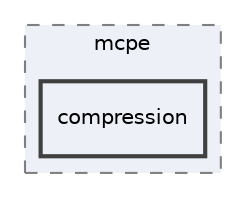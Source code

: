 digraph "compression"
{
 // INTERACTIVE_SVG=YES
 // LATEX_PDF_SIZE
  edge [fontname="Helvetica",fontsize="10",labelfontname="Helvetica",labelfontsize="10"];
  node [fontname="Helvetica",fontsize="10",shape=record];
  compound=true
  subgraph clusterdir_c34322918f2837155f3742220523bcd3 {
    graph [ bgcolor="#edf0f7", pencolor="grey50", style="filled,dashed,", label="mcpe", fontname="Helvetica", fontsize="10", URL="dir_c34322918f2837155f3742220523bcd3.html"]
  dir_683bfb03cb8b4416933e2c7a29d84e85 [shape=box, label="compression", style="filled,bold,", fillcolor="#edf0f7", color="grey25", URL="dir_683bfb03cb8b4416933e2c7a29d84e85.html"];
  }
}

